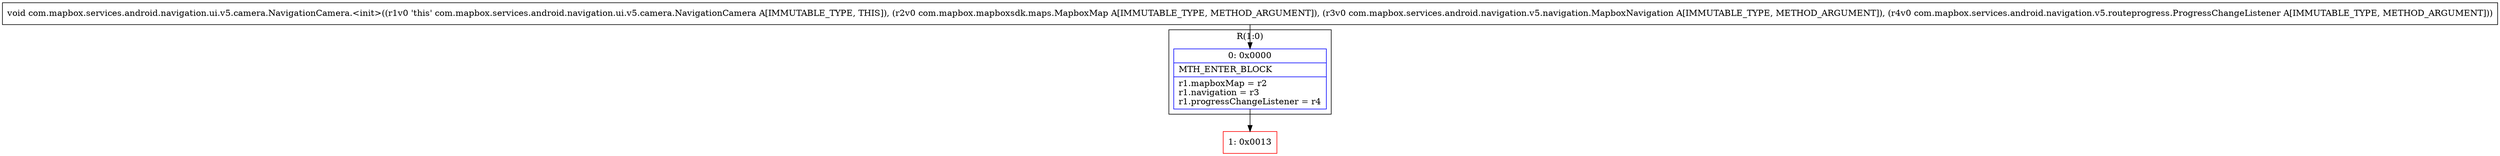 digraph "CFG forcom.mapbox.services.android.navigation.ui.v5.camera.NavigationCamera.\<init\>(Lcom\/mapbox\/mapboxsdk\/maps\/MapboxMap;Lcom\/mapbox\/services\/android\/navigation\/v5\/navigation\/MapboxNavigation;Lcom\/mapbox\/services\/android\/navigation\/v5\/routeprogress\/ProgressChangeListener;)V" {
subgraph cluster_Region_139178695 {
label = "R(1:0)";
node [shape=record,color=blue];
Node_0 [shape=record,label="{0\:\ 0x0000|MTH_ENTER_BLOCK\l|r1.mapboxMap = r2\lr1.navigation = r3\lr1.progressChangeListener = r4\l}"];
}
Node_1 [shape=record,color=red,label="{1\:\ 0x0013}"];
MethodNode[shape=record,label="{void com.mapbox.services.android.navigation.ui.v5.camera.NavigationCamera.\<init\>((r1v0 'this' com.mapbox.services.android.navigation.ui.v5.camera.NavigationCamera A[IMMUTABLE_TYPE, THIS]), (r2v0 com.mapbox.mapboxsdk.maps.MapboxMap A[IMMUTABLE_TYPE, METHOD_ARGUMENT]), (r3v0 com.mapbox.services.android.navigation.v5.navigation.MapboxNavigation A[IMMUTABLE_TYPE, METHOD_ARGUMENT]), (r4v0 com.mapbox.services.android.navigation.v5.routeprogress.ProgressChangeListener A[IMMUTABLE_TYPE, METHOD_ARGUMENT])) }"];
MethodNode -> Node_0;
Node_0 -> Node_1;
}

